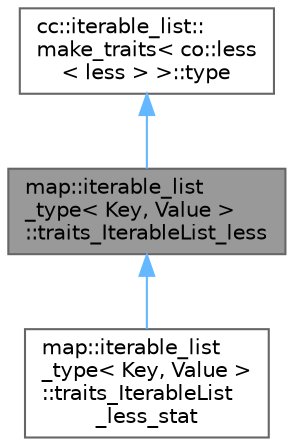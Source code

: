 digraph "map::iterable_list_type&lt; Key, Value &gt;::traits_IterableList_less"
{
 // LATEX_PDF_SIZE
  bgcolor="transparent";
  edge [fontname=Helvetica,fontsize=10,labelfontname=Helvetica,labelfontsize=10];
  node [fontname=Helvetica,fontsize=10,shape=box,height=0.2,width=0.4];
  Node1 [id="Node000001",label="map::iterable_list\l_type\< Key, Value \>\l::traits_IterableList_less",height=0.2,width=0.4,color="gray40", fillcolor="grey60", style="filled", fontcolor="black",tooltip=" "];
  Node2 -> Node1 [id="edge3_Node000001_Node000002",dir="back",color="steelblue1",style="solid",tooltip=" "];
  Node2 [id="Node000002",label="cc::iterable_list::\lmake_traits\< co::less\l\< less \> \>::type",height=0.2,width=0.4,color="gray40", fillcolor="white", style="filled",tooltip=" "];
  Node1 -> Node3 [id="edge4_Node000001_Node000003",dir="back",color="steelblue1",style="solid",tooltip=" "];
  Node3 [id="Node000003",label="map::iterable_list\l_type\< Key, Value \>\l::traits_IterableList\l_less_stat",height=0.2,width=0.4,color="gray40", fillcolor="white", style="filled",URL="$structmap_1_1iterable__list__type_1_1traits___iterable_list__less__stat.html",tooltip=" "];
}
